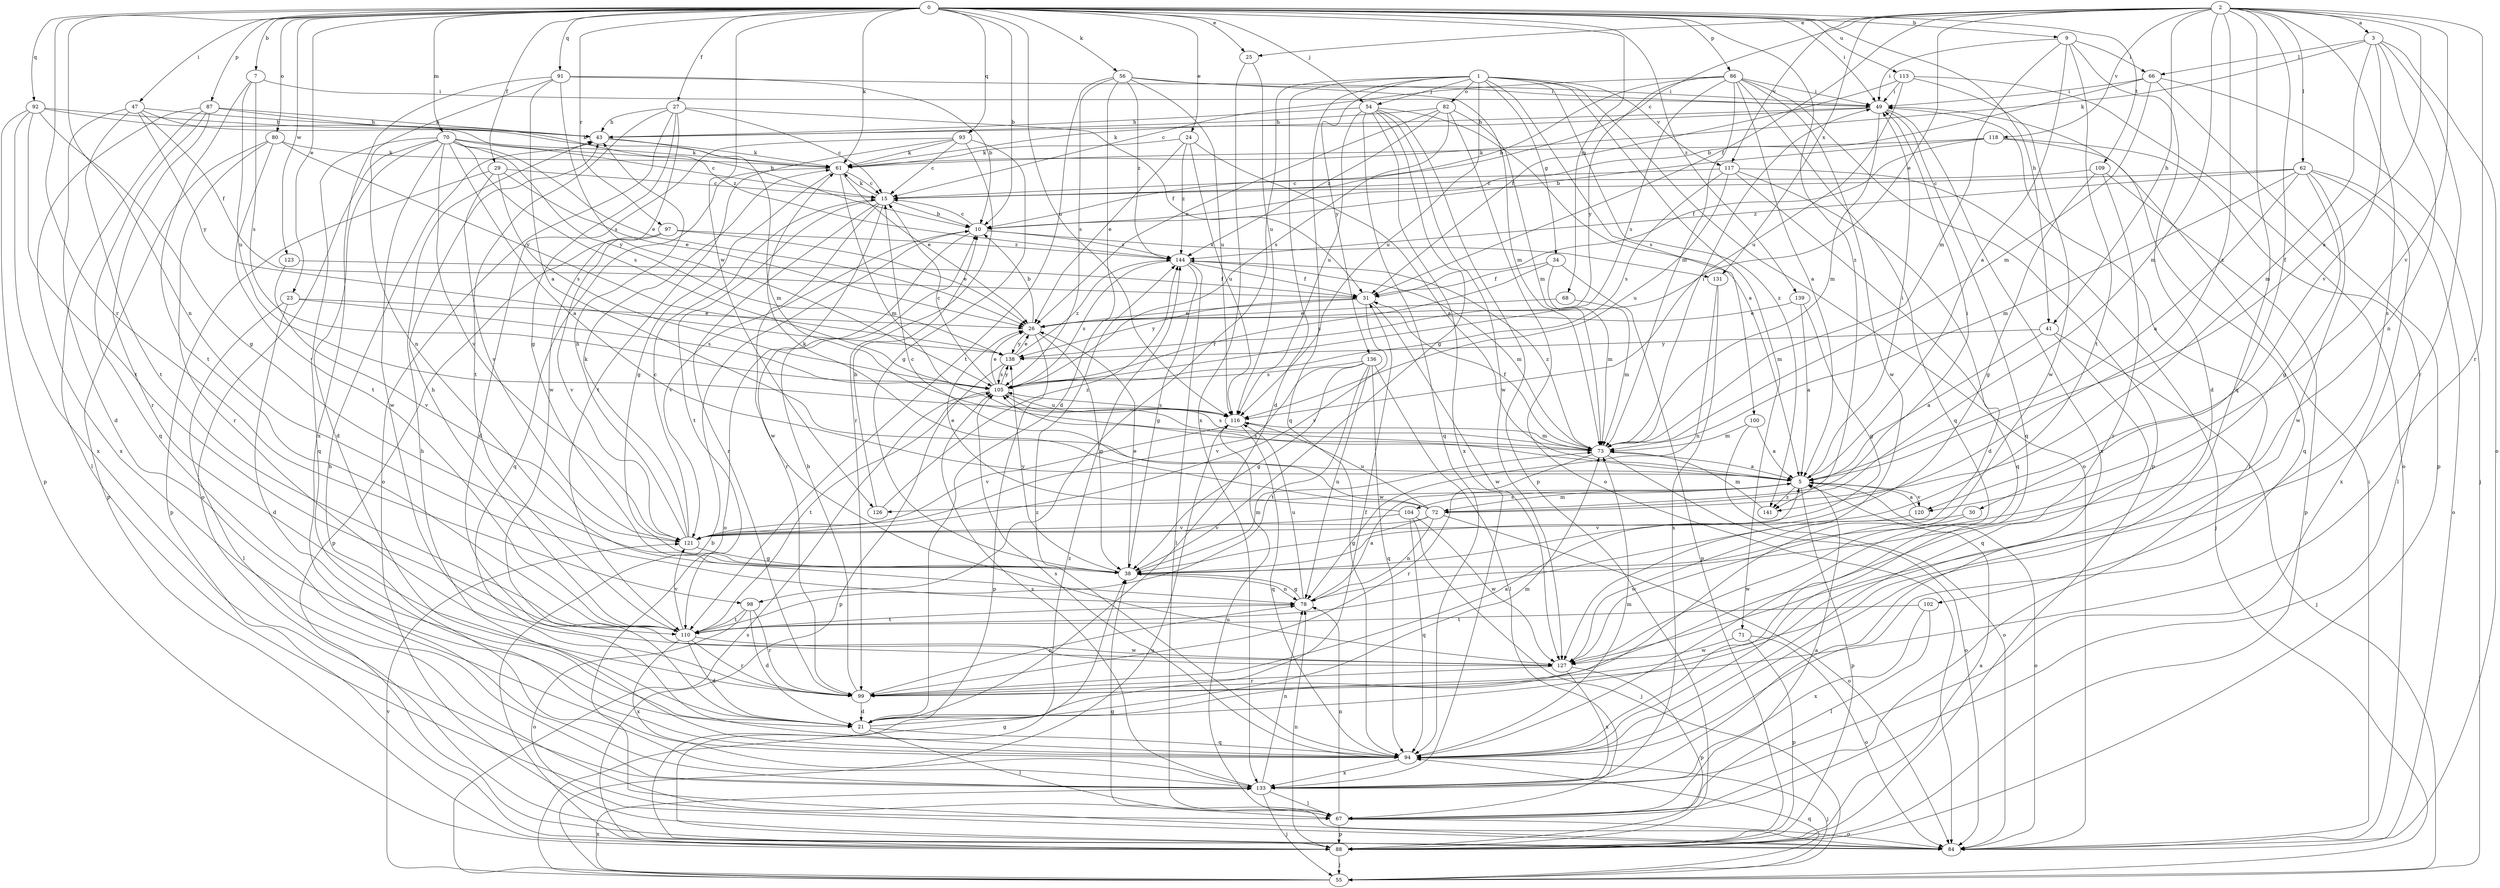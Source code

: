 strict digraph  {
0;
1;
2;
3;
5;
7;
9;
10;
15;
21;
23;
24;
25;
26;
27;
29;
30;
31;
34;
38;
41;
43;
47;
49;
54;
55;
56;
61;
62;
66;
67;
68;
70;
71;
72;
73;
78;
80;
82;
84;
86;
87;
88;
91;
92;
93;
94;
97;
98;
99;
100;
102;
104;
105;
109;
110;
113;
116;
117;
118;
120;
121;
123;
126;
127;
131;
133;
136;
138;
139;
141;
144;
0 -> 7  [label=b];
0 -> 9  [label=b];
0 -> 10  [label=b];
0 -> 23  [label=e];
0 -> 24  [label=e];
0 -> 25  [label=e];
0 -> 27  [label=f];
0 -> 29  [label=f];
0 -> 41  [label=h];
0 -> 47  [label=i];
0 -> 49  [label=i];
0 -> 54  [label=j];
0 -> 56  [label=k];
0 -> 61  [label=k];
0 -> 68  [label=m];
0 -> 70  [label=m];
0 -> 78  [label=n];
0 -> 80  [label=o];
0 -> 86  [label=p];
0 -> 87  [label=p];
0 -> 91  [label=q];
0 -> 92  [label=q];
0 -> 93  [label=q];
0 -> 97  [label=r];
0 -> 98  [label=r];
0 -> 109  [label=t];
0 -> 113  [label=u];
0 -> 116  [label=u];
0 -> 123  [label=w];
0 -> 126  [label=w];
0 -> 139  [label=z];
0 -> 141  [label=z];
1 -> 21  [label=d];
1 -> 34  [label=g];
1 -> 54  [label=j];
1 -> 71  [label=m];
1 -> 82  [label=o];
1 -> 84  [label=o];
1 -> 94  [label=q];
1 -> 98  [label=r];
1 -> 100  [label=s];
1 -> 116  [label=u];
1 -> 117  [label=v];
1 -> 136  [label=y];
1 -> 141  [label=z];
2 -> 3  [label=a];
2 -> 5  [label=a];
2 -> 15  [label=c];
2 -> 25  [label=e];
2 -> 26  [label=e];
2 -> 30  [label=f];
2 -> 31  [label=f];
2 -> 41  [label=h];
2 -> 62  [label=l];
2 -> 72  [label=m];
2 -> 94  [label=q];
2 -> 99  [label=r];
2 -> 102  [label=s];
2 -> 117  [label=v];
2 -> 118  [label=v];
2 -> 120  [label=v];
2 -> 131  [label=x];
2 -> 141  [label=z];
3 -> 61  [label=k];
3 -> 66  [label=l];
3 -> 72  [label=m];
3 -> 78  [label=n];
3 -> 84  [label=o];
3 -> 99  [label=r];
3 -> 120  [label=v];
5 -> 49  [label=i];
5 -> 72  [label=m];
5 -> 84  [label=o];
5 -> 88  [label=p];
5 -> 104  [label=s];
5 -> 105  [label=s];
5 -> 120  [label=v];
5 -> 126  [label=w];
5 -> 141  [label=z];
7 -> 49  [label=i];
7 -> 105  [label=s];
7 -> 110  [label=t];
7 -> 116  [label=u];
9 -> 5  [label=a];
9 -> 21  [label=d];
9 -> 49  [label=i];
9 -> 66  [label=l];
9 -> 73  [label=m];
9 -> 110  [label=t];
10 -> 15  [label=c];
10 -> 99  [label=r];
10 -> 121  [label=v];
10 -> 131  [label=x];
10 -> 144  [label=z];
15 -> 10  [label=b];
15 -> 61  [label=k];
15 -> 84  [label=o];
15 -> 99  [label=r];
15 -> 110  [label=t];
15 -> 127  [label=w];
21 -> 31  [label=f];
21 -> 67  [label=l];
21 -> 73  [label=m];
21 -> 94  [label=q];
23 -> 21  [label=d];
23 -> 26  [label=e];
23 -> 67  [label=l];
23 -> 105  [label=s];
24 -> 5  [label=a];
24 -> 26  [label=e];
24 -> 61  [label=k];
24 -> 116  [label=u];
24 -> 144  [label=z];
25 -> 116  [label=u];
25 -> 133  [label=x];
26 -> 10  [label=b];
26 -> 38  [label=g];
26 -> 88  [label=p];
26 -> 138  [label=y];
27 -> 15  [label=c];
27 -> 31  [label=f];
27 -> 38  [label=g];
27 -> 43  [label=h];
27 -> 84  [label=o];
27 -> 110  [label=t];
27 -> 127  [label=w];
29 -> 15  [label=c];
29 -> 26  [label=e];
29 -> 88  [label=p];
29 -> 105  [label=s];
29 -> 121  [label=v];
30 -> 121  [label=v];
30 -> 127  [label=w];
31 -> 26  [label=e];
31 -> 121  [label=v];
31 -> 127  [label=w];
31 -> 138  [label=y];
34 -> 31  [label=f];
34 -> 73  [label=m];
34 -> 88  [label=p];
34 -> 105  [label=s];
38 -> 26  [label=e];
38 -> 73  [label=m];
38 -> 78  [label=n];
38 -> 138  [label=y];
41 -> 5  [label=a];
41 -> 55  [label=j];
41 -> 94  [label=q];
41 -> 138  [label=y];
43 -> 61  [label=k];
43 -> 73  [label=m];
47 -> 21  [label=d];
47 -> 31  [label=f];
47 -> 43  [label=h];
47 -> 61  [label=k];
47 -> 110  [label=t];
47 -> 138  [label=y];
49 -> 43  [label=h];
49 -> 61  [label=k];
49 -> 73  [label=m];
49 -> 94  [label=q];
49 -> 133  [label=x];
54 -> 5  [label=a];
54 -> 38  [label=g];
54 -> 43  [label=h];
54 -> 88  [label=p];
54 -> 94  [label=q];
54 -> 116  [label=u];
54 -> 127  [label=w];
54 -> 133  [label=x];
55 -> 38  [label=g];
55 -> 94  [label=q];
55 -> 105  [label=s];
55 -> 116  [label=u];
55 -> 121  [label=v];
55 -> 133  [label=x];
56 -> 21  [label=d];
56 -> 49  [label=i];
56 -> 73  [label=m];
56 -> 105  [label=s];
56 -> 110  [label=t];
56 -> 116  [label=u];
56 -> 144  [label=z];
61 -> 15  [label=c];
61 -> 26  [label=e];
61 -> 38  [label=g];
61 -> 73  [label=m];
61 -> 94  [label=q];
62 -> 5  [label=a];
62 -> 15  [label=c];
62 -> 38  [label=g];
62 -> 73  [label=m];
62 -> 84  [label=o];
62 -> 127  [label=w];
62 -> 133  [label=x];
62 -> 144  [label=z];
66 -> 10  [label=b];
66 -> 49  [label=i];
66 -> 55  [label=j];
66 -> 73  [label=m];
66 -> 88  [label=p];
67 -> 5  [label=a];
67 -> 49  [label=i];
67 -> 78  [label=n];
67 -> 84  [label=o];
67 -> 88  [label=p];
67 -> 116  [label=u];
68 -> 26  [label=e];
68 -> 73  [label=m];
70 -> 5  [label=a];
70 -> 15  [label=c];
70 -> 21  [label=d];
70 -> 26  [label=e];
70 -> 61  [label=k];
70 -> 84  [label=o];
70 -> 94  [label=q];
70 -> 105  [label=s];
70 -> 121  [label=v];
70 -> 127  [label=w];
70 -> 138  [label=y];
71 -> 84  [label=o];
71 -> 88  [label=p];
71 -> 127  [label=w];
72 -> 15  [label=c];
72 -> 38  [label=g];
72 -> 49  [label=i];
72 -> 61  [label=k];
72 -> 78  [label=n];
72 -> 84  [label=o];
72 -> 116  [label=u];
72 -> 121  [label=v];
73 -> 5  [label=a];
73 -> 31  [label=f];
73 -> 49  [label=i];
73 -> 84  [label=o];
73 -> 99  [label=r];
73 -> 105  [label=s];
73 -> 144  [label=z];
78 -> 5  [label=a];
78 -> 38  [label=g];
78 -> 110  [label=t];
78 -> 116  [label=u];
80 -> 61  [label=k];
80 -> 88  [label=p];
80 -> 99  [label=r];
80 -> 110  [label=t];
80 -> 138  [label=y];
82 -> 26  [label=e];
82 -> 43  [label=h];
82 -> 73  [label=m];
82 -> 84  [label=o];
82 -> 105  [label=s];
82 -> 144  [label=z];
84 -> 38  [label=g];
84 -> 49  [label=i];
86 -> 5  [label=a];
86 -> 10  [label=b];
86 -> 15  [label=c];
86 -> 49  [label=i];
86 -> 73  [label=m];
86 -> 88  [label=p];
86 -> 94  [label=q];
86 -> 105  [label=s];
86 -> 127  [label=w];
86 -> 138  [label=y];
87 -> 43  [label=h];
87 -> 67  [label=l];
87 -> 94  [label=q];
87 -> 99  [label=r];
87 -> 133  [label=x];
87 -> 144  [label=z];
88 -> 5  [label=a];
88 -> 10  [label=b];
88 -> 55  [label=j];
88 -> 78  [label=n];
88 -> 144  [label=z];
91 -> 5  [label=a];
91 -> 10  [label=b];
91 -> 49  [label=i];
91 -> 78  [label=n];
91 -> 105  [label=s];
91 -> 133  [label=x];
92 -> 10  [label=b];
92 -> 38  [label=g];
92 -> 43  [label=h];
92 -> 88  [label=p];
92 -> 110  [label=t];
92 -> 133  [label=x];
93 -> 15  [label=c];
93 -> 21  [label=d];
93 -> 38  [label=g];
93 -> 61  [label=k];
93 -> 99  [label=r];
93 -> 110  [label=t];
94 -> 43  [label=h];
94 -> 55  [label=j];
94 -> 73  [label=m];
94 -> 105  [label=s];
94 -> 133  [label=x];
94 -> 144  [label=z];
97 -> 26  [label=e];
97 -> 88  [label=p];
97 -> 121  [label=v];
97 -> 144  [label=z];
98 -> 21  [label=d];
98 -> 84  [label=o];
98 -> 99  [label=r];
98 -> 110  [label=t];
99 -> 5  [label=a];
99 -> 10  [label=b];
99 -> 21  [label=d];
99 -> 78  [label=n];
100 -> 5  [label=a];
100 -> 73  [label=m];
100 -> 84  [label=o];
102 -> 67  [label=l];
102 -> 110  [label=t];
102 -> 133  [label=x];
104 -> 26  [label=e];
104 -> 55  [label=j];
104 -> 94  [label=q];
104 -> 121  [label=v];
104 -> 127  [label=w];
105 -> 15  [label=c];
105 -> 26  [label=e];
105 -> 110  [label=t];
105 -> 116  [label=u];
105 -> 138  [label=y];
109 -> 15  [label=c];
109 -> 38  [label=g];
109 -> 88  [label=p];
109 -> 99  [label=r];
110 -> 21  [label=d];
110 -> 43  [label=h];
110 -> 99  [label=r];
110 -> 121  [label=v];
110 -> 127  [label=w];
110 -> 133  [label=x];
113 -> 31  [label=f];
113 -> 49  [label=i];
113 -> 84  [label=o];
113 -> 116  [label=u];
113 -> 127  [label=w];
116 -> 73  [label=m];
116 -> 94  [label=q];
116 -> 105  [label=s];
116 -> 121  [label=v];
117 -> 15  [label=c];
117 -> 21  [label=d];
117 -> 55  [label=j];
117 -> 94  [label=q];
117 -> 105  [label=s];
117 -> 116  [label=u];
118 -> 10  [label=b];
118 -> 31  [label=f];
118 -> 61  [label=k];
118 -> 67  [label=l];
118 -> 94  [label=q];
120 -> 5  [label=a];
120 -> 127  [label=w];
121 -> 15  [label=c];
121 -> 38  [label=g];
121 -> 43  [label=h];
121 -> 61  [label=k];
123 -> 31  [label=f];
123 -> 121  [label=v];
126 -> 10  [label=b];
126 -> 144  [label=z];
127 -> 88  [label=p];
127 -> 99  [label=r];
127 -> 133  [label=x];
131 -> 78  [label=n];
131 -> 133  [label=x];
133 -> 43  [label=h];
133 -> 55  [label=j];
133 -> 67  [label=l];
133 -> 78  [label=n];
133 -> 105  [label=s];
136 -> 38  [label=g];
136 -> 67  [label=l];
136 -> 78  [label=n];
136 -> 94  [label=q];
136 -> 105  [label=s];
136 -> 110  [label=t];
136 -> 121  [label=v];
138 -> 26  [label=e];
138 -> 88  [label=p];
138 -> 105  [label=s];
138 -> 144  [label=z];
139 -> 5  [label=a];
139 -> 26  [label=e];
139 -> 38  [label=g];
141 -> 73  [label=m];
144 -> 31  [label=f];
144 -> 38  [label=g];
144 -> 67  [label=l];
144 -> 73  [label=m];
144 -> 105  [label=s];
}
